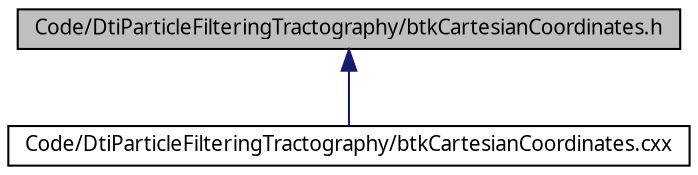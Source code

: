 digraph G
{
  edge [fontname="FreeSans.ttf",fontsize="10",labelfontname="FreeSans.ttf",labelfontsize="10"];
  node [fontname="FreeSans.ttf",fontsize="10",shape=record];
  Node1 [label="Code/DtiParticleFilteringTractography/btkCartesianCoordinates.h",height=0.2,width=0.4,color="black", fillcolor="grey75", style="filled" fontcolor="black"];
  Node1 -> Node2 [dir=back,color="midnightblue",fontsize="10",style="solid",fontname="FreeSans.ttf"];
  Node2 [label="Code/DtiParticleFilteringTractography/btkCartesianCoordinates.cxx",height=0.2,width=0.4,color="black", fillcolor="white", style="filled",URL="$_dti_particle_filtering_tractography_2btk_cartesian_coordinates_8cxx.html"];
}
